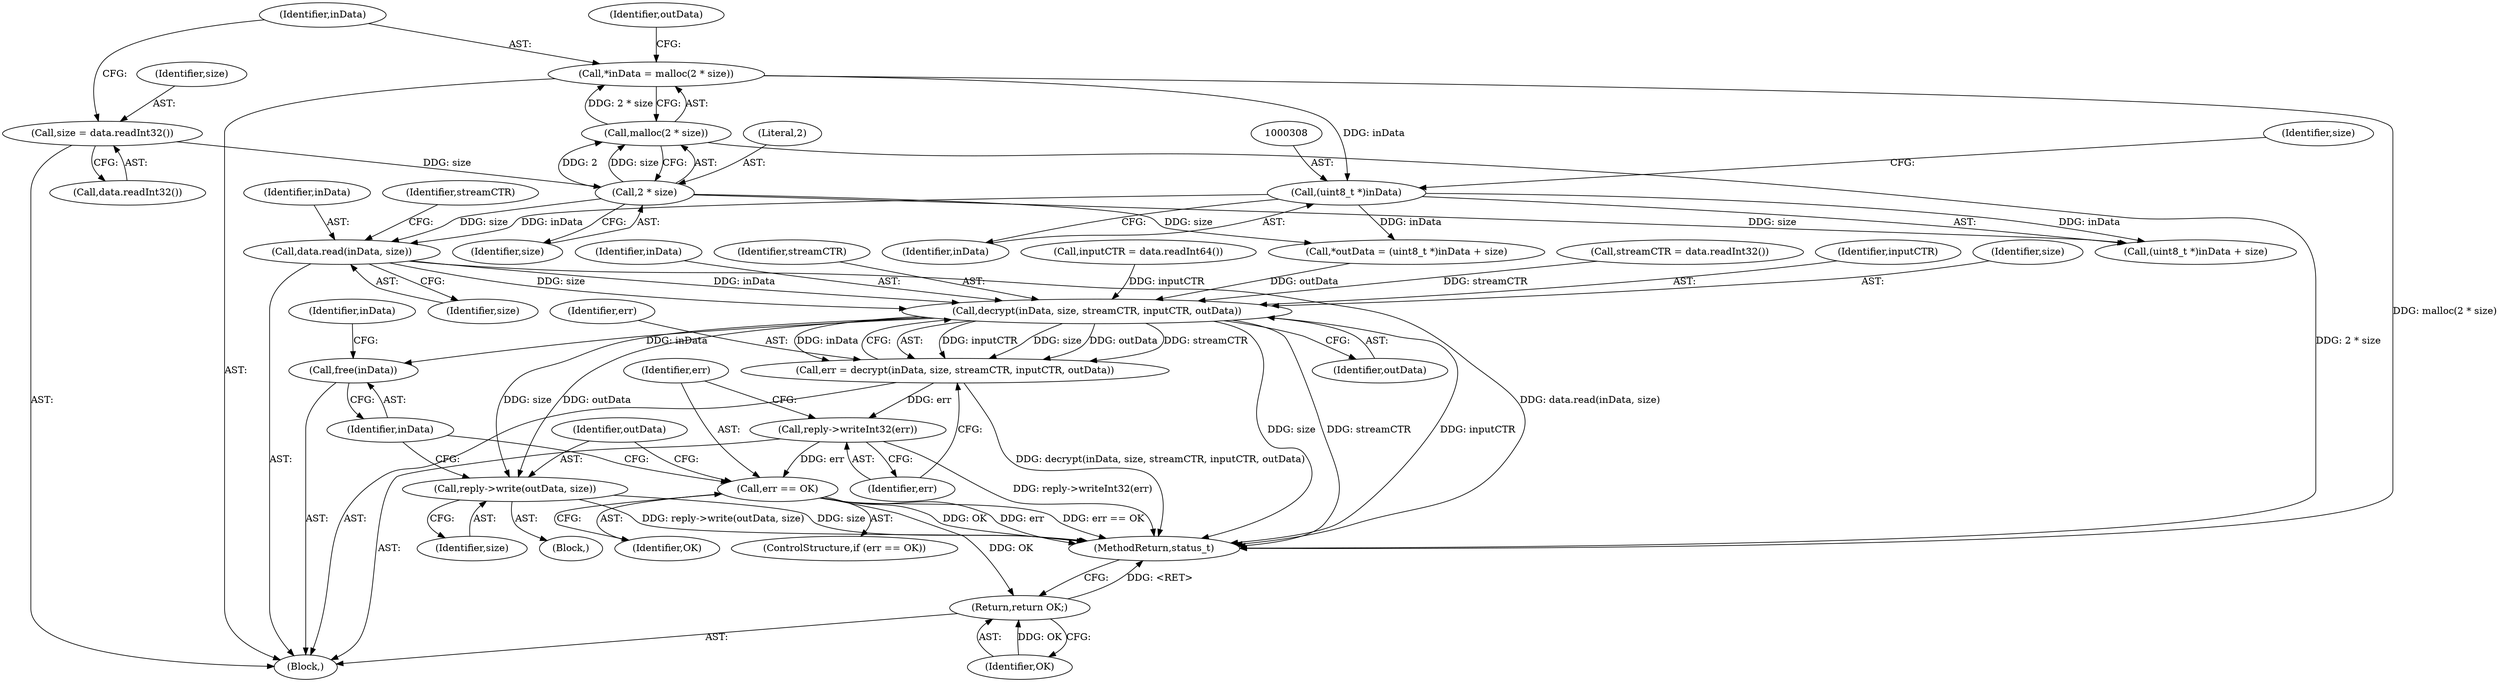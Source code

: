 digraph "0_Android_c82e31a7039a03dca7b37c65b7890ba5c1e18ced@API" {
"1000311" [label="(Call,data.read(inData, size))"];
"1000307" [label="(Call,(uint8_t *)inData)"];
"1000297" [label="(Call,*inData = malloc(2 * size))"];
"1000299" [label="(Call,malloc(2 * size))"];
"1000300" [label="(Call,2 * size)"];
"1000293" [label="(Call,size = data.readInt32())"];
"1000325" [label="(Call,decrypt(inData, size, streamCTR, inputCTR, outData))"];
"1000323" [label="(Call,err = decrypt(inData, size, streamCTR, inputCTR, outData))"];
"1000331" [label="(Call,reply->writeInt32(err))"];
"1000334" [label="(Call,err == OK)"];
"1000348" [label="(Return,return OK;)"];
"1000338" [label="(Call,reply->write(outData, size))"];
"1000341" [label="(Call,free(inData))"];
"1000310" [label="(Identifier,size)"];
"1000331" [label="(Call,reply->writeInt32(err))"];
"1000301" [label="(Literal,2)"];
"1000335" [label="(Identifier,err)"];
"1000324" [label="(Identifier,err)"];
"1000342" [label="(Identifier,inData)"];
"1000337" [label="(Block,)"];
"1000298" [label="(Identifier,inData)"];
"1000297" [label="(Call,*inData = malloc(2 * size))"];
"1000344" [label="(Identifier,inData)"];
"1000311" [label="(Call,data.read(inData, size))"];
"1000319" [label="(Call,inputCTR = data.readInt64())"];
"1000295" [label="(Call,data.readInt32())"];
"1000315" [label="(Call,streamCTR = data.readInt32())"];
"1000336" [label="(Identifier,OK)"];
"1000291" [label="(Block,)"];
"1000325" [label="(Call,decrypt(inData, size, streamCTR, inputCTR, outData))"];
"1000348" [label="(Return,return OK;)"];
"1000329" [label="(Identifier,inputCTR)"];
"1000340" [label="(Identifier,size)"];
"1000309" [label="(Identifier,inData)"];
"1000357" [label="(MethodReturn,status_t)"];
"1000327" [label="(Identifier,size)"];
"1000293" [label="(Call,size = data.readInt32())"];
"1000339" [label="(Identifier,outData)"];
"1000307" [label="(Call,(uint8_t *)inData)"];
"1000306" [label="(Call,(uint8_t *)inData + size)"];
"1000300" [label="(Call,2 * size)"];
"1000334" [label="(Call,err == OK)"];
"1000349" [label="(Identifier,OK)"];
"1000323" [label="(Call,err = decrypt(inData, size, streamCTR, inputCTR, outData))"];
"1000304" [label="(Call,*outData = (uint8_t *)inData + size)"];
"1000312" [label="(Identifier,inData)"];
"1000341" [label="(Call,free(inData))"];
"1000316" [label="(Identifier,streamCTR)"];
"1000313" [label="(Identifier,size)"];
"1000326" [label="(Identifier,inData)"];
"1000299" [label="(Call,malloc(2 * size))"];
"1000305" [label="(Identifier,outData)"];
"1000302" [label="(Identifier,size)"];
"1000294" [label="(Identifier,size)"];
"1000338" [label="(Call,reply->write(outData, size))"];
"1000330" [label="(Identifier,outData)"];
"1000332" [label="(Identifier,err)"];
"1000333" [label="(ControlStructure,if (err == OK))"];
"1000328" [label="(Identifier,streamCTR)"];
"1000311" -> "1000291"  [label="AST: "];
"1000311" -> "1000313"  [label="CFG: "];
"1000312" -> "1000311"  [label="AST: "];
"1000313" -> "1000311"  [label="AST: "];
"1000316" -> "1000311"  [label="CFG: "];
"1000311" -> "1000357"  [label="DDG: data.read(inData, size)"];
"1000307" -> "1000311"  [label="DDG: inData"];
"1000300" -> "1000311"  [label="DDG: size"];
"1000311" -> "1000325"  [label="DDG: inData"];
"1000311" -> "1000325"  [label="DDG: size"];
"1000307" -> "1000306"  [label="AST: "];
"1000307" -> "1000309"  [label="CFG: "];
"1000308" -> "1000307"  [label="AST: "];
"1000309" -> "1000307"  [label="AST: "];
"1000310" -> "1000307"  [label="CFG: "];
"1000307" -> "1000304"  [label="DDG: inData"];
"1000307" -> "1000306"  [label="DDG: inData"];
"1000297" -> "1000307"  [label="DDG: inData"];
"1000297" -> "1000291"  [label="AST: "];
"1000297" -> "1000299"  [label="CFG: "];
"1000298" -> "1000297"  [label="AST: "];
"1000299" -> "1000297"  [label="AST: "];
"1000305" -> "1000297"  [label="CFG: "];
"1000297" -> "1000357"  [label="DDG: malloc(2 * size)"];
"1000299" -> "1000297"  [label="DDG: 2 * size"];
"1000299" -> "1000300"  [label="CFG: "];
"1000300" -> "1000299"  [label="AST: "];
"1000299" -> "1000357"  [label="DDG: 2 * size"];
"1000300" -> "1000299"  [label="DDG: 2"];
"1000300" -> "1000299"  [label="DDG: size"];
"1000300" -> "1000302"  [label="CFG: "];
"1000301" -> "1000300"  [label="AST: "];
"1000302" -> "1000300"  [label="AST: "];
"1000293" -> "1000300"  [label="DDG: size"];
"1000300" -> "1000304"  [label="DDG: size"];
"1000300" -> "1000306"  [label="DDG: size"];
"1000293" -> "1000291"  [label="AST: "];
"1000293" -> "1000295"  [label="CFG: "];
"1000294" -> "1000293"  [label="AST: "];
"1000295" -> "1000293"  [label="AST: "];
"1000298" -> "1000293"  [label="CFG: "];
"1000325" -> "1000323"  [label="AST: "];
"1000325" -> "1000330"  [label="CFG: "];
"1000326" -> "1000325"  [label="AST: "];
"1000327" -> "1000325"  [label="AST: "];
"1000328" -> "1000325"  [label="AST: "];
"1000329" -> "1000325"  [label="AST: "];
"1000330" -> "1000325"  [label="AST: "];
"1000323" -> "1000325"  [label="CFG: "];
"1000325" -> "1000357"  [label="DDG: streamCTR"];
"1000325" -> "1000357"  [label="DDG: inputCTR"];
"1000325" -> "1000357"  [label="DDG: size"];
"1000325" -> "1000323"  [label="DDG: inputCTR"];
"1000325" -> "1000323"  [label="DDG: size"];
"1000325" -> "1000323"  [label="DDG: outData"];
"1000325" -> "1000323"  [label="DDG: streamCTR"];
"1000325" -> "1000323"  [label="DDG: inData"];
"1000315" -> "1000325"  [label="DDG: streamCTR"];
"1000319" -> "1000325"  [label="DDG: inputCTR"];
"1000304" -> "1000325"  [label="DDG: outData"];
"1000325" -> "1000338"  [label="DDG: outData"];
"1000325" -> "1000338"  [label="DDG: size"];
"1000325" -> "1000341"  [label="DDG: inData"];
"1000323" -> "1000291"  [label="AST: "];
"1000324" -> "1000323"  [label="AST: "];
"1000332" -> "1000323"  [label="CFG: "];
"1000323" -> "1000357"  [label="DDG: decrypt(inData, size, streamCTR, inputCTR, outData)"];
"1000323" -> "1000331"  [label="DDG: err"];
"1000331" -> "1000291"  [label="AST: "];
"1000331" -> "1000332"  [label="CFG: "];
"1000332" -> "1000331"  [label="AST: "];
"1000335" -> "1000331"  [label="CFG: "];
"1000331" -> "1000357"  [label="DDG: reply->writeInt32(err)"];
"1000331" -> "1000334"  [label="DDG: err"];
"1000334" -> "1000333"  [label="AST: "];
"1000334" -> "1000336"  [label="CFG: "];
"1000335" -> "1000334"  [label="AST: "];
"1000336" -> "1000334"  [label="AST: "];
"1000339" -> "1000334"  [label="CFG: "];
"1000342" -> "1000334"  [label="CFG: "];
"1000334" -> "1000357"  [label="DDG: err == OK"];
"1000334" -> "1000357"  [label="DDG: OK"];
"1000334" -> "1000357"  [label="DDG: err"];
"1000334" -> "1000348"  [label="DDG: OK"];
"1000348" -> "1000291"  [label="AST: "];
"1000348" -> "1000349"  [label="CFG: "];
"1000349" -> "1000348"  [label="AST: "];
"1000357" -> "1000348"  [label="CFG: "];
"1000348" -> "1000357"  [label="DDG: <RET>"];
"1000349" -> "1000348"  [label="DDG: OK"];
"1000338" -> "1000337"  [label="AST: "];
"1000338" -> "1000340"  [label="CFG: "];
"1000339" -> "1000338"  [label="AST: "];
"1000340" -> "1000338"  [label="AST: "];
"1000342" -> "1000338"  [label="CFG: "];
"1000338" -> "1000357"  [label="DDG: reply->write(outData, size)"];
"1000338" -> "1000357"  [label="DDG: size"];
"1000341" -> "1000291"  [label="AST: "];
"1000341" -> "1000342"  [label="CFG: "];
"1000342" -> "1000341"  [label="AST: "];
"1000344" -> "1000341"  [label="CFG: "];
}
